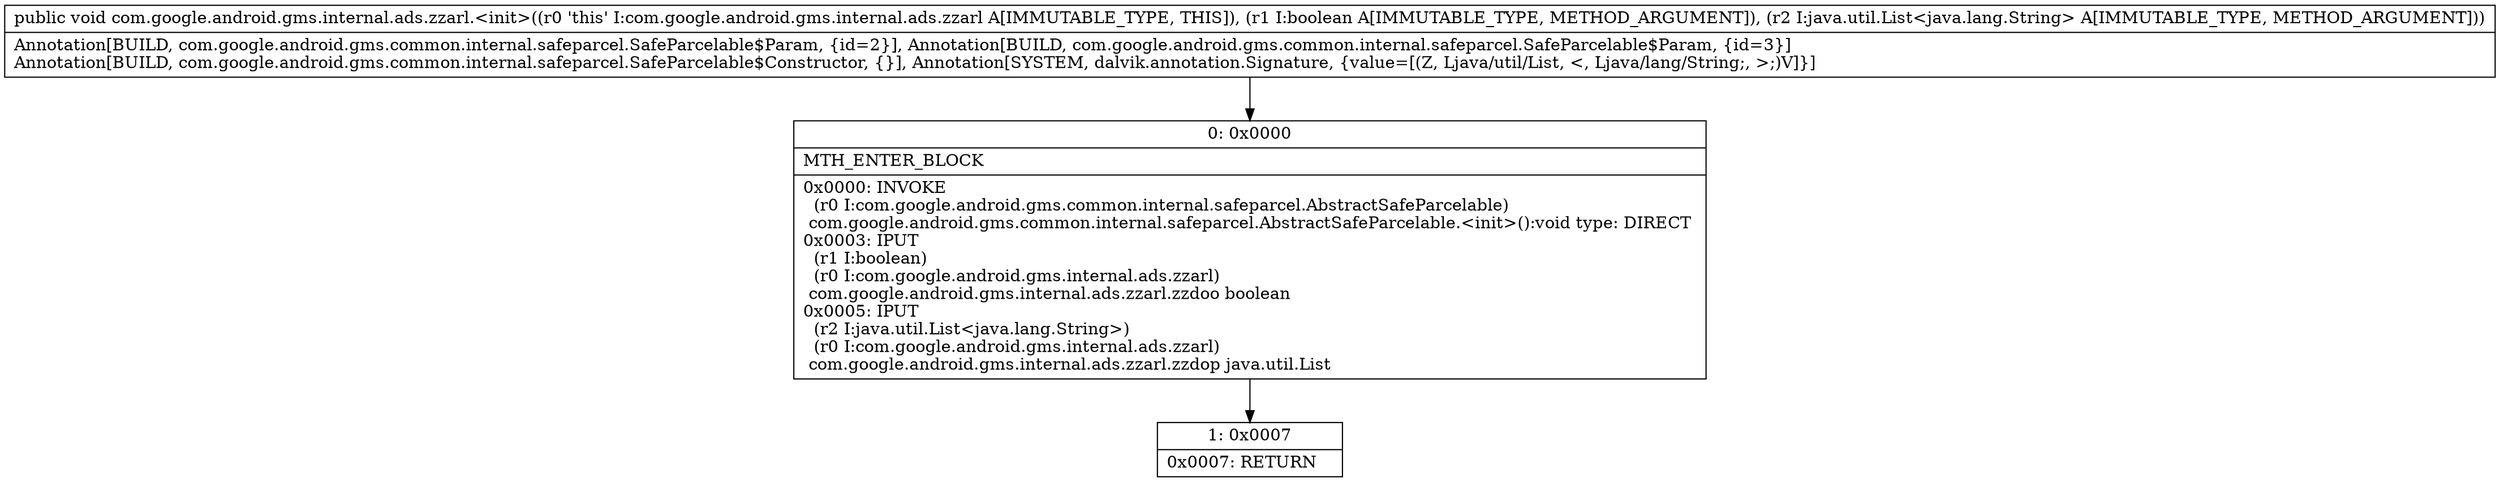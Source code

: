 digraph "CFG forcom.google.android.gms.internal.ads.zzarl.\<init\>(ZLjava\/util\/List;)V" {
Node_0 [shape=record,label="{0\:\ 0x0000|MTH_ENTER_BLOCK\l|0x0000: INVOKE  \l  (r0 I:com.google.android.gms.common.internal.safeparcel.AbstractSafeParcelable)\l com.google.android.gms.common.internal.safeparcel.AbstractSafeParcelable.\<init\>():void type: DIRECT \l0x0003: IPUT  \l  (r1 I:boolean)\l  (r0 I:com.google.android.gms.internal.ads.zzarl)\l com.google.android.gms.internal.ads.zzarl.zzdoo boolean \l0x0005: IPUT  \l  (r2 I:java.util.List\<java.lang.String\>)\l  (r0 I:com.google.android.gms.internal.ads.zzarl)\l com.google.android.gms.internal.ads.zzarl.zzdop java.util.List \l}"];
Node_1 [shape=record,label="{1\:\ 0x0007|0x0007: RETURN   \l}"];
MethodNode[shape=record,label="{public void com.google.android.gms.internal.ads.zzarl.\<init\>((r0 'this' I:com.google.android.gms.internal.ads.zzarl A[IMMUTABLE_TYPE, THIS]), (r1 I:boolean A[IMMUTABLE_TYPE, METHOD_ARGUMENT]), (r2 I:java.util.List\<java.lang.String\> A[IMMUTABLE_TYPE, METHOD_ARGUMENT]))  | Annotation[BUILD, com.google.android.gms.common.internal.safeparcel.SafeParcelable$Param, \{id=2\}], Annotation[BUILD, com.google.android.gms.common.internal.safeparcel.SafeParcelable$Param, \{id=3\}]\lAnnotation[BUILD, com.google.android.gms.common.internal.safeparcel.SafeParcelable$Constructor, \{\}], Annotation[SYSTEM, dalvik.annotation.Signature, \{value=[(Z, Ljava\/util\/List, \<, Ljava\/lang\/String;, \>;)V]\}]\l}"];
MethodNode -> Node_0;
Node_0 -> Node_1;
}

